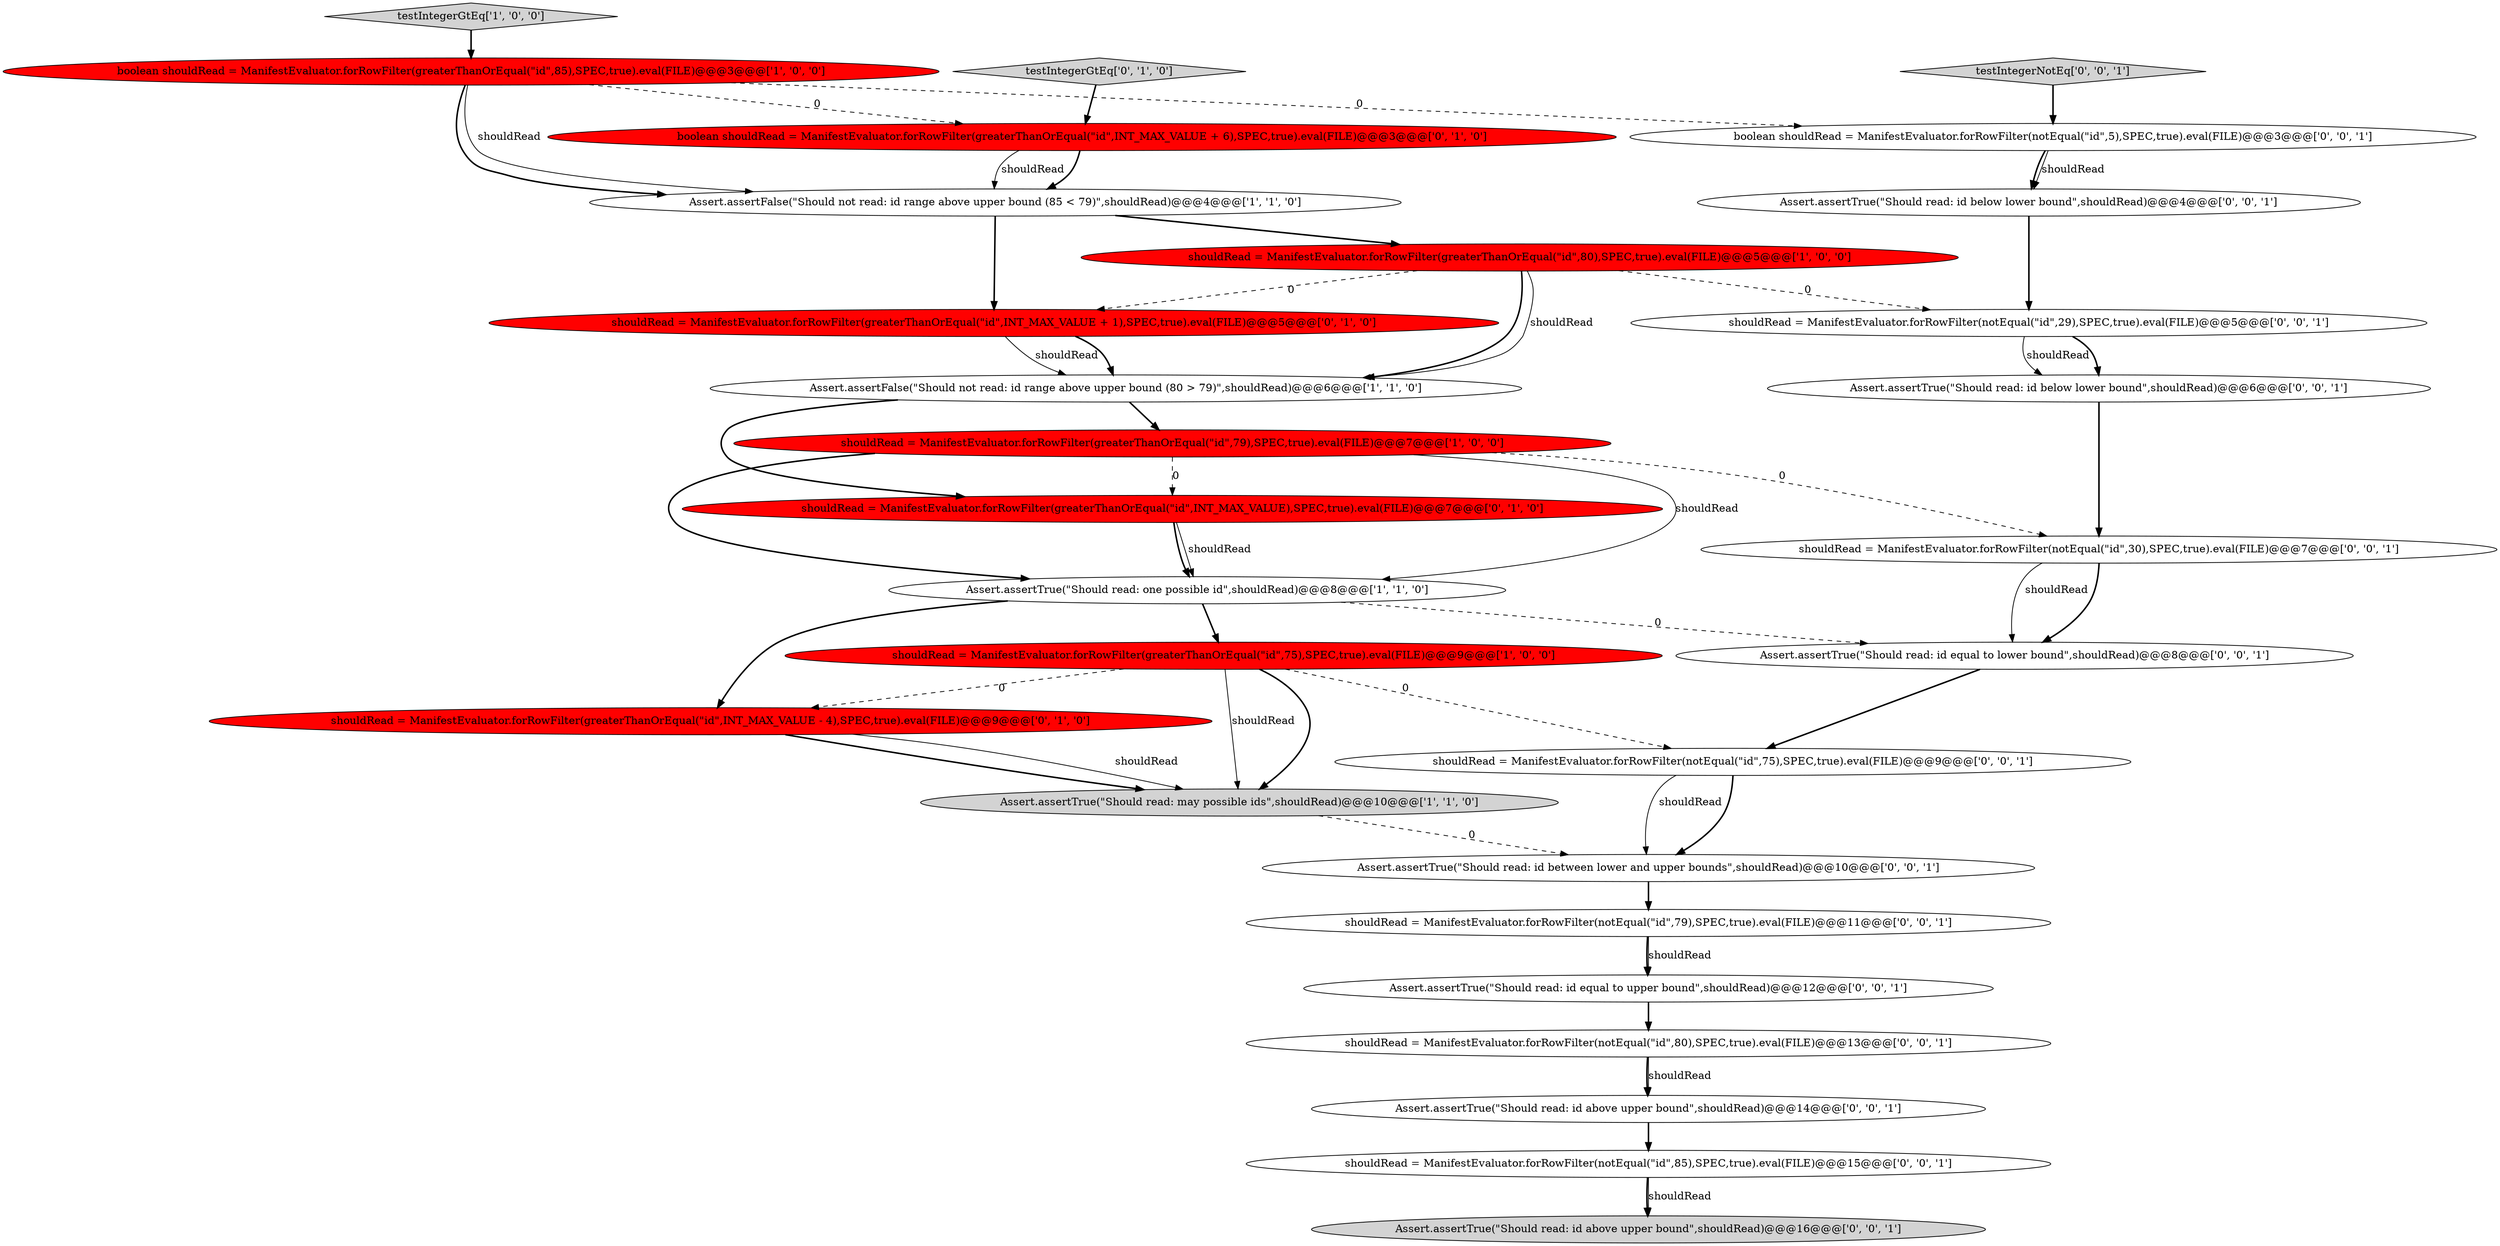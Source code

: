 digraph {
0 [style = filled, label = "Assert.assertTrue(\"Should read: one possible id\",shouldRead)@@@8@@@['1', '1', '0']", fillcolor = white, shape = ellipse image = "AAA0AAABBB1BBB"];
2 [style = filled, label = "Assert.assertFalse(\"Should not read: id range above upper bound (80 > 79)\",shouldRead)@@@6@@@['1', '1', '0']", fillcolor = white, shape = ellipse image = "AAA0AAABBB1BBB"];
23 [style = filled, label = "Assert.assertTrue(\"Should read: id between lower and upper bounds\",shouldRead)@@@10@@@['0', '0', '1']", fillcolor = white, shape = ellipse image = "AAA0AAABBB3BBB"];
19 [style = filled, label = "testIntegerNotEq['0', '0', '1']", fillcolor = lightgray, shape = diamond image = "AAA0AAABBB3BBB"];
15 [style = filled, label = "Assert.assertTrue(\"Should read: id equal to upper bound\",shouldRead)@@@12@@@['0', '0', '1']", fillcolor = white, shape = ellipse image = "AAA0AAABBB3BBB"];
11 [style = filled, label = "shouldRead = ManifestEvaluator.forRowFilter(greaterThanOrEqual(\"id\",INT_MAX_VALUE - 4),SPEC,true).eval(FILE)@@@9@@@['0', '1', '0']", fillcolor = red, shape = ellipse image = "AAA1AAABBB2BBB"];
12 [style = filled, label = "testIntegerGtEq['0', '1', '0']", fillcolor = lightgray, shape = diamond image = "AAA0AAABBB2BBB"];
10 [style = filled, label = "shouldRead = ManifestEvaluator.forRowFilter(greaterThanOrEqual(\"id\",INT_MAX_VALUE),SPEC,true).eval(FILE)@@@7@@@['0', '1', '0']", fillcolor = red, shape = ellipse image = "AAA1AAABBB2BBB"];
6 [style = filled, label = "Assert.assertFalse(\"Should not read: id range above upper bound (85 < 79)\",shouldRead)@@@4@@@['1', '1', '0']", fillcolor = white, shape = ellipse image = "AAA0AAABBB1BBB"];
14 [style = filled, label = "Assert.assertTrue(\"Should read: id below lower bound\",shouldRead)@@@6@@@['0', '0', '1']", fillcolor = white, shape = ellipse image = "AAA0AAABBB3BBB"];
21 [style = filled, label = "shouldRead = ManifestEvaluator.forRowFilter(notEqual(\"id\",29),SPEC,true).eval(FILE)@@@5@@@['0', '0', '1']", fillcolor = white, shape = ellipse image = "AAA0AAABBB3BBB"];
1 [style = filled, label = "Assert.assertTrue(\"Should read: may possible ids\",shouldRead)@@@10@@@['1', '1', '0']", fillcolor = lightgray, shape = ellipse image = "AAA0AAABBB1BBB"];
13 [style = filled, label = "shouldRead = ManifestEvaluator.forRowFilter(greaterThanOrEqual(\"id\",INT_MAX_VALUE + 1),SPEC,true).eval(FILE)@@@5@@@['0', '1', '0']", fillcolor = red, shape = ellipse image = "AAA1AAABBB2BBB"];
17 [style = filled, label = "shouldRead = ManifestEvaluator.forRowFilter(notEqual(\"id\",75),SPEC,true).eval(FILE)@@@9@@@['0', '0', '1']", fillcolor = white, shape = ellipse image = "AAA0AAABBB3BBB"];
7 [style = filled, label = "testIntegerGtEq['1', '0', '0']", fillcolor = lightgray, shape = diamond image = "AAA0AAABBB1BBB"];
9 [style = filled, label = "boolean shouldRead = ManifestEvaluator.forRowFilter(greaterThanOrEqual(\"id\",INT_MAX_VALUE + 6),SPEC,true).eval(FILE)@@@3@@@['0', '1', '0']", fillcolor = red, shape = ellipse image = "AAA1AAABBB2BBB"];
8 [style = filled, label = "shouldRead = ManifestEvaluator.forRowFilter(greaterThanOrEqual(\"id\",80),SPEC,true).eval(FILE)@@@5@@@['1', '0', '0']", fillcolor = red, shape = ellipse image = "AAA1AAABBB1BBB"];
4 [style = filled, label = "shouldRead = ManifestEvaluator.forRowFilter(greaterThanOrEqual(\"id\",79),SPEC,true).eval(FILE)@@@7@@@['1', '0', '0']", fillcolor = red, shape = ellipse image = "AAA1AAABBB1BBB"];
28 [style = filled, label = "shouldRead = ManifestEvaluator.forRowFilter(notEqual(\"id\",79),SPEC,true).eval(FILE)@@@11@@@['0', '0', '1']", fillcolor = white, shape = ellipse image = "AAA0AAABBB3BBB"];
16 [style = filled, label = "shouldRead = ManifestEvaluator.forRowFilter(notEqual(\"id\",80),SPEC,true).eval(FILE)@@@13@@@['0', '0', '1']", fillcolor = white, shape = ellipse image = "AAA0AAABBB3BBB"];
24 [style = filled, label = "Assert.assertTrue(\"Should read: id above upper bound\",shouldRead)@@@14@@@['0', '0', '1']", fillcolor = white, shape = ellipse image = "AAA0AAABBB3BBB"];
26 [style = filled, label = "shouldRead = ManifestEvaluator.forRowFilter(notEqual(\"id\",85),SPEC,true).eval(FILE)@@@15@@@['0', '0', '1']", fillcolor = white, shape = ellipse image = "AAA0AAABBB3BBB"];
20 [style = filled, label = "Assert.assertTrue(\"Should read: id equal to lower bound\",shouldRead)@@@8@@@['0', '0', '1']", fillcolor = white, shape = ellipse image = "AAA0AAABBB3BBB"];
22 [style = filled, label = "boolean shouldRead = ManifestEvaluator.forRowFilter(notEqual(\"id\",5),SPEC,true).eval(FILE)@@@3@@@['0', '0', '1']", fillcolor = white, shape = ellipse image = "AAA0AAABBB3BBB"];
27 [style = filled, label = "Assert.assertTrue(\"Should read: id below lower bound\",shouldRead)@@@4@@@['0', '0', '1']", fillcolor = white, shape = ellipse image = "AAA0AAABBB3BBB"];
3 [style = filled, label = "shouldRead = ManifestEvaluator.forRowFilter(greaterThanOrEqual(\"id\",75),SPEC,true).eval(FILE)@@@9@@@['1', '0', '0']", fillcolor = red, shape = ellipse image = "AAA1AAABBB1BBB"];
5 [style = filled, label = "boolean shouldRead = ManifestEvaluator.forRowFilter(greaterThanOrEqual(\"id\",85),SPEC,true).eval(FILE)@@@3@@@['1', '0', '0']", fillcolor = red, shape = ellipse image = "AAA1AAABBB1BBB"];
25 [style = filled, label = "shouldRead = ManifestEvaluator.forRowFilter(notEqual(\"id\",30),SPEC,true).eval(FILE)@@@7@@@['0', '0', '1']", fillcolor = white, shape = ellipse image = "AAA0AAABBB3BBB"];
18 [style = filled, label = "Assert.assertTrue(\"Should read: id above upper bound\",shouldRead)@@@16@@@['0', '0', '1']", fillcolor = lightgray, shape = ellipse image = "AAA0AAABBB3BBB"];
10->0 [style = solid, label="shouldRead"];
0->3 [style = bold, label=""];
4->0 [style = solid, label="shouldRead"];
14->25 [style = bold, label=""];
20->17 [style = bold, label=""];
28->15 [style = bold, label=""];
3->17 [style = dashed, label="0"];
3->1 [style = bold, label=""];
11->1 [style = bold, label=""];
5->6 [style = solid, label="shouldRead"];
21->14 [style = solid, label="shouldRead"];
16->24 [style = bold, label=""];
11->1 [style = solid, label="shouldRead"];
26->18 [style = bold, label=""];
0->11 [style = bold, label=""];
25->20 [style = solid, label="shouldRead"];
5->9 [style = dashed, label="0"];
13->2 [style = solid, label="shouldRead"];
17->23 [style = solid, label="shouldRead"];
8->21 [style = dashed, label="0"];
2->10 [style = bold, label=""];
12->9 [style = bold, label=""];
2->4 [style = bold, label=""];
15->16 [style = bold, label=""];
0->20 [style = dashed, label="0"];
17->23 [style = bold, label=""];
22->27 [style = solid, label="shouldRead"];
4->0 [style = bold, label=""];
9->6 [style = bold, label=""];
8->13 [style = dashed, label="0"];
23->28 [style = bold, label=""];
4->25 [style = dashed, label="0"];
24->26 [style = bold, label=""];
25->20 [style = bold, label=""];
7->5 [style = bold, label=""];
5->6 [style = bold, label=""];
8->2 [style = bold, label=""];
22->27 [style = bold, label=""];
28->15 [style = solid, label="shouldRead"];
6->13 [style = bold, label=""];
10->0 [style = bold, label=""];
6->8 [style = bold, label=""];
9->6 [style = solid, label="shouldRead"];
21->14 [style = bold, label=""];
8->2 [style = solid, label="shouldRead"];
3->1 [style = solid, label="shouldRead"];
16->24 [style = solid, label="shouldRead"];
26->18 [style = solid, label="shouldRead"];
4->10 [style = dashed, label="0"];
27->21 [style = bold, label=""];
19->22 [style = bold, label=""];
1->23 [style = dashed, label="0"];
3->11 [style = dashed, label="0"];
13->2 [style = bold, label=""];
5->22 [style = dashed, label="0"];
}
